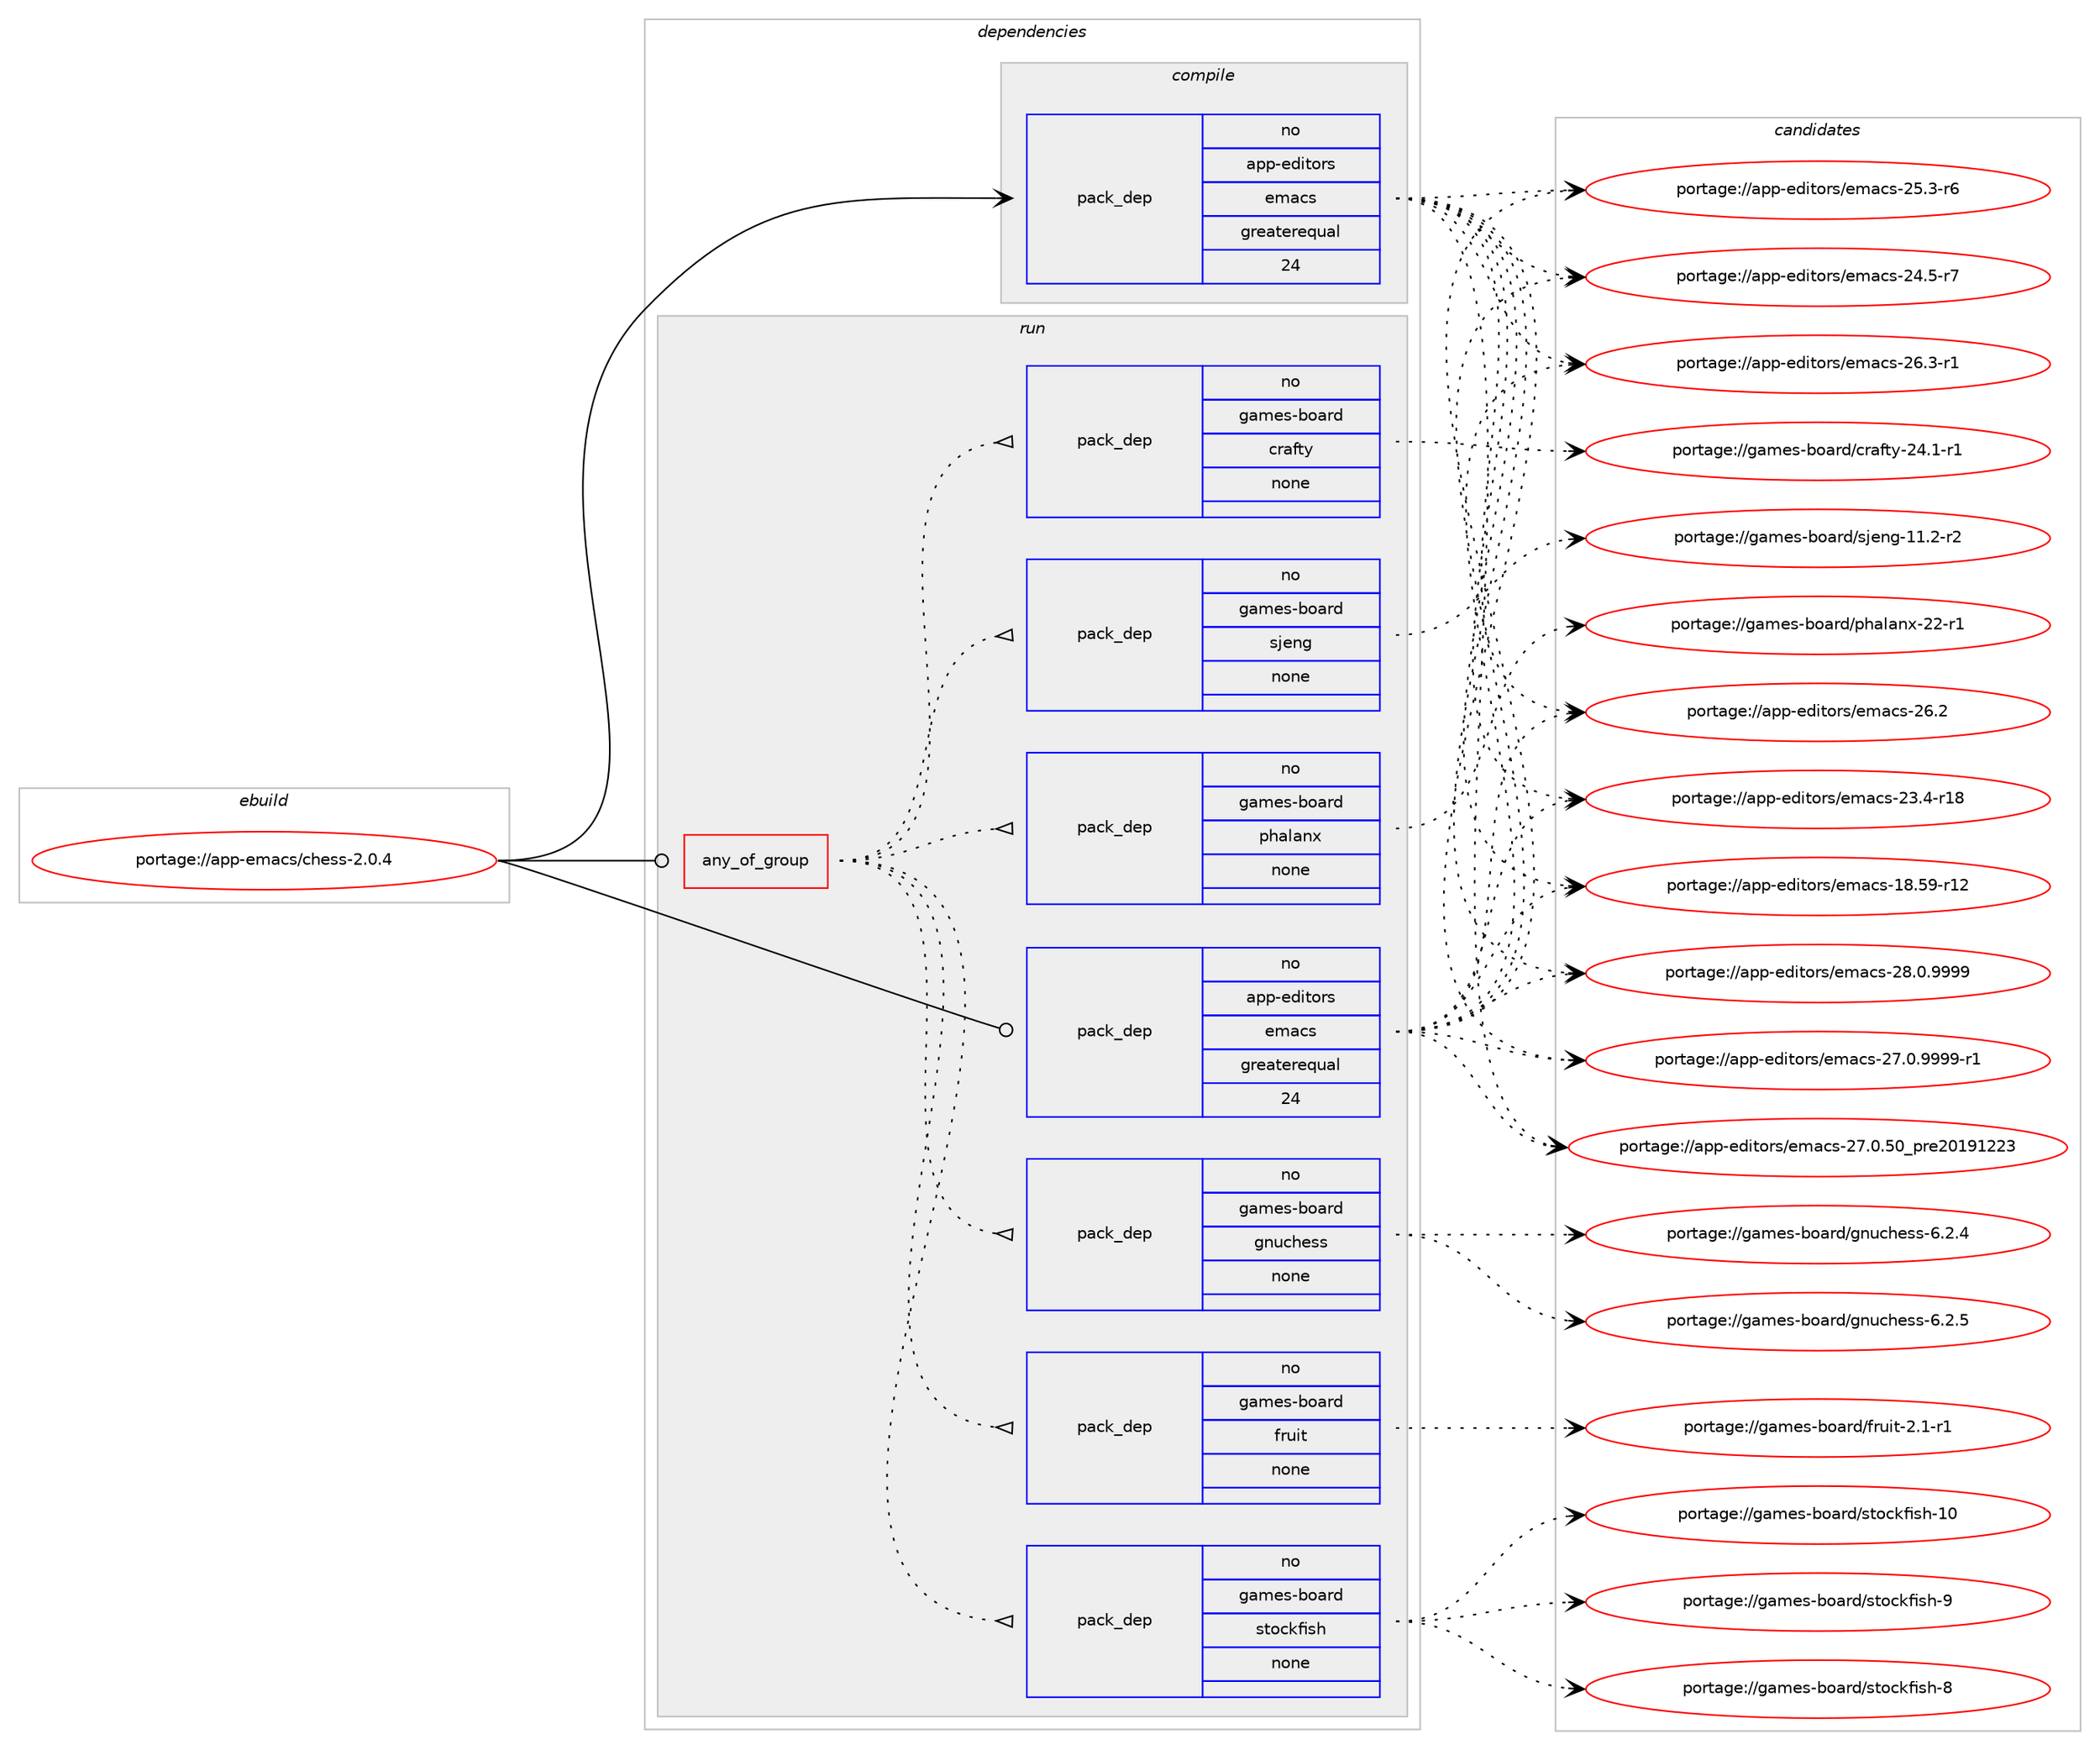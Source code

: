 digraph prolog {

# *************
# Graph options
# *************

newrank=true;
concentrate=true;
compound=true;
graph [rankdir=LR,fontname=Helvetica,fontsize=10,ranksep=1.5];#, ranksep=2.5, nodesep=0.2];
edge  [arrowhead=vee];
node  [fontname=Helvetica,fontsize=10];

# **********
# The ebuild
# **********

subgraph cluster_leftcol {
color=gray;
label=<<i>ebuild</i>>;
id [label="portage://app-emacs/chess-2.0.4", color=red, width=4, href="../app-emacs/chess-2.0.4.svg"];
}

# ****************
# The dependencies
# ****************

subgraph cluster_midcol {
color=gray;
label=<<i>dependencies</i>>;
subgraph cluster_compile {
fillcolor="#eeeeee";
style=filled;
label=<<i>compile</i>>;
subgraph pack476553 {
dependency634232 [label=<<TABLE BORDER="0" CELLBORDER="1" CELLSPACING="0" CELLPADDING="4" WIDTH="220"><TR><TD ROWSPAN="6" CELLPADDING="30">pack_dep</TD></TR><TR><TD WIDTH="110">no</TD></TR><TR><TD>app-editors</TD></TR><TR><TD>emacs</TD></TR><TR><TD>greaterequal</TD></TR><TR><TD>24</TD></TR></TABLE>>, shape=none, color=blue];
}
id:e -> dependency634232:w [weight=20,style="solid",arrowhead="vee"];
}
subgraph cluster_compileandrun {
fillcolor="#eeeeee";
style=filled;
label=<<i>compile and run</i>>;
}
subgraph cluster_run {
fillcolor="#eeeeee";
style=filled;
label=<<i>run</i>>;
subgraph any8126 {
dependency634233 [label=<<TABLE BORDER="0" CELLBORDER="1" CELLSPACING="0" CELLPADDING="4"><TR><TD CELLPADDING="10">any_of_group</TD></TR></TABLE>>, shape=none, color=red];subgraph pack476554 {
dependency634234 [label=<<TABLE BORDER="0" CELLBORDER="1" CELLSPACING="0" CELLPADDING="4" WIDTH="220"><TR><TD ROWSPAN="6" CELLPADDING="30">pack_dep</TD></TR><TR><TD WIDTH="110">no</TD></TR><TR><TD>games-board</TD></TR><TR><TD>stockfish</TD></TR><TR><TD>none</TD></TR><TR><TD></TD></TR></TABLE>>, shape=none, color=blue];
}
dependency634233:e -> dependency634234:w [weight=20,style="dotted",arrowhead="oinv"];
subgraph pack476555 {
dependency634235 [label=<<TABLE BORDER="0" CELLBORDER="1" CELLSPACING="0" CELLPADDING="4" WIDTH="220"><TR><TD ROWSPAN="6" CELLPADDING="30">pack_dep</TD></TR><TR><TD WIDTH="110">no</TD></TR><TR><TD>games-board</TD></TR><TR><TD>fruit</TD></TR><TR><TD>none</TD></TR><TR><TD></TD></TR></TABLE>>, shape=none, color=blue];
}
dependency634233:e -> dependency634235:w [weight=20,style="dotted",arrowhead="oinv"];
subgraph pack476556 {
dependency634236 [label=<<TABLE BORDER="0" CELLBORDER="1" CELLSPACING="0" CELLPADDING="4" WIDTH="220"><TR><TD ROWSPAN="6" CELLPADDING="30">pack_dep</TD></TR><TR><TD WIDTH="110">no</TD></TR><TR><TD>games-board</TD></TR><TR><TD>gnuchess</TD></TR><TR><TD>none</TD></TR><TR><TD></TD></TR></TABLE>>, shape=none, color=blue];
}
dependency634233:e -> dependency634236:w [weight=20,style="dotted",arrowhead="oinv"];
subgraph pack476557 {
dependency634237 [label=<<TABLE BORDER="0" CELLBORDER="1" CELLSPACING="0" CELLPADDING="4" WIDTH="220"><TR><TD ROWSPAN="6" CELLPADDING="30">pack_dep</TD></TR><TR><TD WIDTH="110">no</TD></TR><TR><TD>games-board</TD></TR><TR><TD>phalanx</TD></TR><TR><TD>none</TD></TR><TR><TD></TD></TR></TABLE>>, shape=none, color=blue];
}
dependency634233:e -> dependency634237:w [weight=20,style="dotted",arrowhead="oinv"];
subgraph pack476558 {
dependency634238 [label=<<TABLE BORDER="0" CELLBORDER="1" CELLSPACING="0" CELLPADDING="4" WIDTH="220"><TR><TD ROWSPAN="6" CELLPADDING="30">pack_dep</TD></TR><TR><TD WIDTH="110">no</TD></TR><TR><TD>games-board</TD></TR><TR><TD>sjeng</TD></TR><TR><TD>none</TD></TR><TR><TD></TD></TR></TABLE>>, shape=none, color=blue];
}
dependency634233:e -> dependency634238:w [weight=20,style="dotted",arrowhead="oinv"];
subgraph pack476559 {
dependency634239 [label=<<TABLE BORDER="0" CELLBORDER="1" CELLSPACING="0" CELLPADDING="4" WIDTH="220"><TR><TD ROWSPAN="6" CELLPADDING="30">pack_dep</TD></TR><TR><TD WIDTH="110">no</TD></TR><TR><TD>games-board</TD></TR><TR><TD>crafty</TD></TR><TR><TD>none</TD></TR><TR><TD></TD></TR></TABLE>>, shape=none, color=blue];
}
dependency634233:e -> dependency634239:w [weight=20,style="dotted",arrowhead="oinv"];
}
id:e -> dependency634233:w [weight=20,style="solid",arrowhead="odot"];
subgraph pack476560 {
dependency634240 [label=<<TABLE BORDER="0" CELLBORDER="1" CELLSPACING="0" CELLPADDING="4" WIDTH="220"><TR><TD ROWSPAN="6" CELLPADDING="30">pack_dep</TD></TR><TR><TD WIDTH="110">no</TD></TR><TR><TD>app-editors</TD></TR><TR><TD>emacs</TD></TR><TR><TD>greaterequal</TD></TR><TR><TD>24</TD></TR></TABLE>>, shape=none, color=blue];
}
id:e -> dependency634240:w [weight=20,style="solid",arrowhead="odot"];
}
}

# **************
# The candidates
# **************

subgraph cluster_choices {
rank=same;
color=gray;
label=<<i>candidates</i>>;

subgraph choice476553 {
color=black;
nodesep=1;
choice971121124510110010511611111411547101109979911545505646484657575757 [label="portage://app-editors/emacs-28.0.9999", color=red, width=4,href="../app-editors/emacs-28.0.9999.svg"];
choice9711211245101100105116111114115471011099799115455055464846575757574511449 [label="portage://app-editors/emacs-27.0.9999-r1", color=red, width=4,href="../app-editors/emacs-27.0.9999-r1.svg"];
choice97112112451011001051161111141154710110997991154550554648465348951121141015048495749505051 [label="portage://app-editors/emacs-27.0.50_pre20191223", color=red, width=4,href="../app-editors/emacs-27.0.50_pre20191223.svg"];
choice971121124510110010511611111411547101109979911545505446514511449 [label="portage://app-editors/emacs-26.3-r1", color=red, width=4,href="../app-editors/emacs-26.3-r1.svg"];
choice97112112451011001051161111141154710110997991154550544650 [label="portage://app-editors/emacs-26.2", color=red, width=4,href="../app-editors/emacs-26.2.svg"];
choice971121124510110010511611111411547101109979911545505346514511454 [label="portage://app-editors/emacs-25.3-r6", color=red, width=4,href="../app-editors/emacs-25.3-r6.svg"];
choice971121124510110010511611111411547101109979911545505246534511455 [label="portage://app-editors/emacs-24.5-r7", color=red, width=4,href="../app-editors/emacs-24.5-r7.svg"];
choice97112112451011001051161111141154710110997991154550514652451144956 [label="portage://app-editors/emacs-23.4-r18", color=red, width=4,href="../app-editors/emacs-23.4-r18.svg"];
choice9711211245101100105116111114115471011099799115454956465357451144950 [label="portage://app-editors/emacs-18.59-r12", color=red, width=4,href="../app-editors/emacs-18.59-r12.svg"];
dependency634232:e -> choice971121124510110010511611111411547101109979911545505646484657575757:w [style=dotted,weight="100"];
dependency634232:e -> choice9711211245101100105116111114115471011099799115455055464846575757574511449:w [style=dotted,weight="100"];
dependency634232:e -> choice97112112451011001051161111141154710110997991154550554648465348951121141015048495749505051:w [style=dotted,weight="100"];
dependency634232:e -> choice971121124510110010511611111411547101109979911545505446514511449:w [style=dotted,weight="100"];
dependency634232:e -> choice97112112451011001051161111141154710110997991154550544650:w [style=dotted,weight="100"];
dependency634232:e -> choice971121124510110010511611111411547101109979911545505346514511454:w [style=dotted,weight="100"];
dependency634232:e -> choice971121124510110010511611111411547101109979911545505246534511455:w [style=dotted,weight="100"];
dependency634232:e -> choice97112112451011001051161111141154710110997991154550514652451144956:w [style=dotted,weight="100"];
dependency634232:e -> choice9711211245101100105116111114115471011099799115454956465357451144950:w [style=dotted,weight="100"];
}
subgraph choice476554 {
color=black;
nodesep=1;
choice1039710910111545981119711410047115116111991071021051151044557 [label="portage://games-board/stockfish-9", color=red, width=4,href="../games-board/stockfish-9.svg"];
choice1039710910111545981119711410047115116111991071021051151044556 [label="portage://games-board/stockfish-8", color=red, width=4,href="../games-board/stockfish-8.svg"];
choice103971091011154598111971141004711511611199107102105115104454948 [label="portage://games-board/stockfish-10", color=red, width=4,href="../games-board/stockfish-10.svg"];
dependency634234:e -> choice1039710910111545981119711410047115116111991071021051151044557:w [style=dotted,weight="100"];
dependency634234:e -> choice1039710910111545981119711410047115116111991071021051151044556:w [style=dotted,weight="100"];
dependency634234:e -> choice103971091011154598111971141004711511611199107102105115104454948:w [style=dotted,weight="100"];
}
subgraph choice476555 {
color=black;
nodesep=1;
choice1039710910111545981119711410047102114117105116455046494511449 [label="portage://games-board/fruit-2.1-r1", color=red, width=4,href="../games-board/fruit-2.1-r1.svg"];
dependency634235:e -> choice1039710910111545981119711410047102114117105116455046494511449:w [style=dotted,weight="100"];
}
subgraph choice476556 {
color=black;
nodesep=1;
choice103971091011154598111971141004710311011799104101115115455446504653 [label="portage://games-board/gnuchess-6.2.5", color=red, width=4,href="../games-board/gnuchess-6.2.5.svg"];
choice103971091011154598111971141004710311011799104101115115455446504652 [label="portage://games-board/gnuchess-6.2.4", color=red, width=4,href="../games-board/gnuchess-6.2.4.svg"];
dependency634236:e -> choice103971091011154598111971141004710311011799104101115115455446504653:w [style=dotted,weight="100"];
dependency634236:e -> choice103971091011154598111971141004710311011799104101115115455446504652:w [style=dotted,weight="100"];
}
subgraph choice476557 {
color=black;
nodesep=1;
choice103971091011154598111971141004711210497108971101204550504511449 [label="portage://games-board/phalanx-22-r1", color=red, width=4,href="../games-board/phalanx-22-r1.svg"];
dependency634237:e -> choice103971091011154598111971141004711210497108971101204550504511449:w [style=dotted,weight="100"];
}
subgraph choice476558 {
color=black;
nodesep=1;
choice103971091011154598111971141004711510610111010345494946504511450 [label="portage://games-board/sjeng-11.2-r2", color=red, width=4,href="../games-board/sjeng-11.2-r2.svg"];
dependency634238:e -> choice103971091011154598111971141004711510610111010345494946504511450:w [style=dotted,weight="100"];
}
subgraph choice476559 {
color=black;
nodesep=1;
choice1039710910111545981119711410047991149710211612145505246494511449 [label="portage://games-board/crafty-24.1-r1", color=red, width=4,href="../games-board/crafty-24.1-r1.svg"];
dependency634239:e -> choice1039710910111545981119711410047991149710211612145505246494511449:w [style=dotted,weight="100"];
}
subgraph choice476560 {
color=black;
nodesep=1;
choice971121124510110010511611111411547101109979911545505646484657575757 [label="portage://app-editors/emacs-28.0.9999", color=red, width=4,href="../app-editors/emacs-28.0.9999.svg"];
choice9711211245101100105116111114115471011099799115455055464846575757574511449 [label="portage://app-editors/emacs-27.0.9999-r1", color=red, width=4,href="../app-editors/emacs-27.0.9999-r1.svg"];
choice97112112451011001051161111141154710110997991154550554648465348951121141015048495749505051 [label="portage://app-editors/emacs-27.0.50_pre20191223", color=red, width=4,href="../app-editors/emacs-27.0.50_pre20191223.svg"];
choice971121124510110010511611111411547101109979911545505446514511449 [label="portage://app-editors/emacs-26.3-r1", color=red, width=4,href="../app-editors/emacs-26.3-r1.svg"];
choice97112112451011001051161111141154710110997991154550544650 [label="portage://app-editors/emacs-26.2", color=red, width=4,href="../app-editors/emacs-26.2.svg"];
choice971121124510110010511611111411547101109979911545505346514511454 [label="portage://app-editors/emacs-25.3-r6", color=red, width=4,href="../app-editors/emacs-25.3-r6.svg"];
choice971121124510110010511611111411547101109979911545505246534511455 [label="portage://app-editors/emacs-24.5-r7", color=red, width=4,href="../app-editors/emacs-24.5-r7.svg"];
choice97112112451011001051161111141154710110997991154550514652451144956 [label="portage://app-editors/emacs-23.4-r18", color=red, width=4,href="../app-editors/emacs-23.4-r18.svg"];
choice9711211245101100105116111114115471011099799115454956465357451144950 [label="portage://app-editors/emacs-18.59-r12", color=red, width=4,href="../app-editors/emacs-18.59-r12.svg"];
dependency634240:e -> choice971121124510110010511611111411547101109979911545505646484657575757:w [style=dotted,weight="100"];
dependency634240:e -> choice9711211245101100105116111114115471011099799115455055464846575757574511449:w [style=dotted,weight="100"];
dependency634240:e -> choice97112112451011001051161111141154710110997991154550554648465348951121141015048495749505051:w [style=dotted,weight="100"];
dependency634240:e -> choice971121124510110010511611111411547101109979911545505446514511449:w [style=dotted,weight="100"];
dependency634240:e -> choice97112112451011001051161111141154710110997991154550544650:w [style=dotted,weight="100"];
dependency634240:e -> choice971121124510110010511611111411547101109979911545505346514511454:w [style=dotted,weight="100"];
dependency634240:e -> choice971121124510110010511611111411547101109979911545505246534511455:w [style=dotted,weight="100"];
dependency634240:e -> choice97112112451011001051161111141154710110997991154550514652451144956:w [style=dotted,weight="100"];
dependency634240:e -> choice9711211245101100105116111114115471011099799115454956465357451144950:w [style=dotted,weight="100"];
}
}

}
